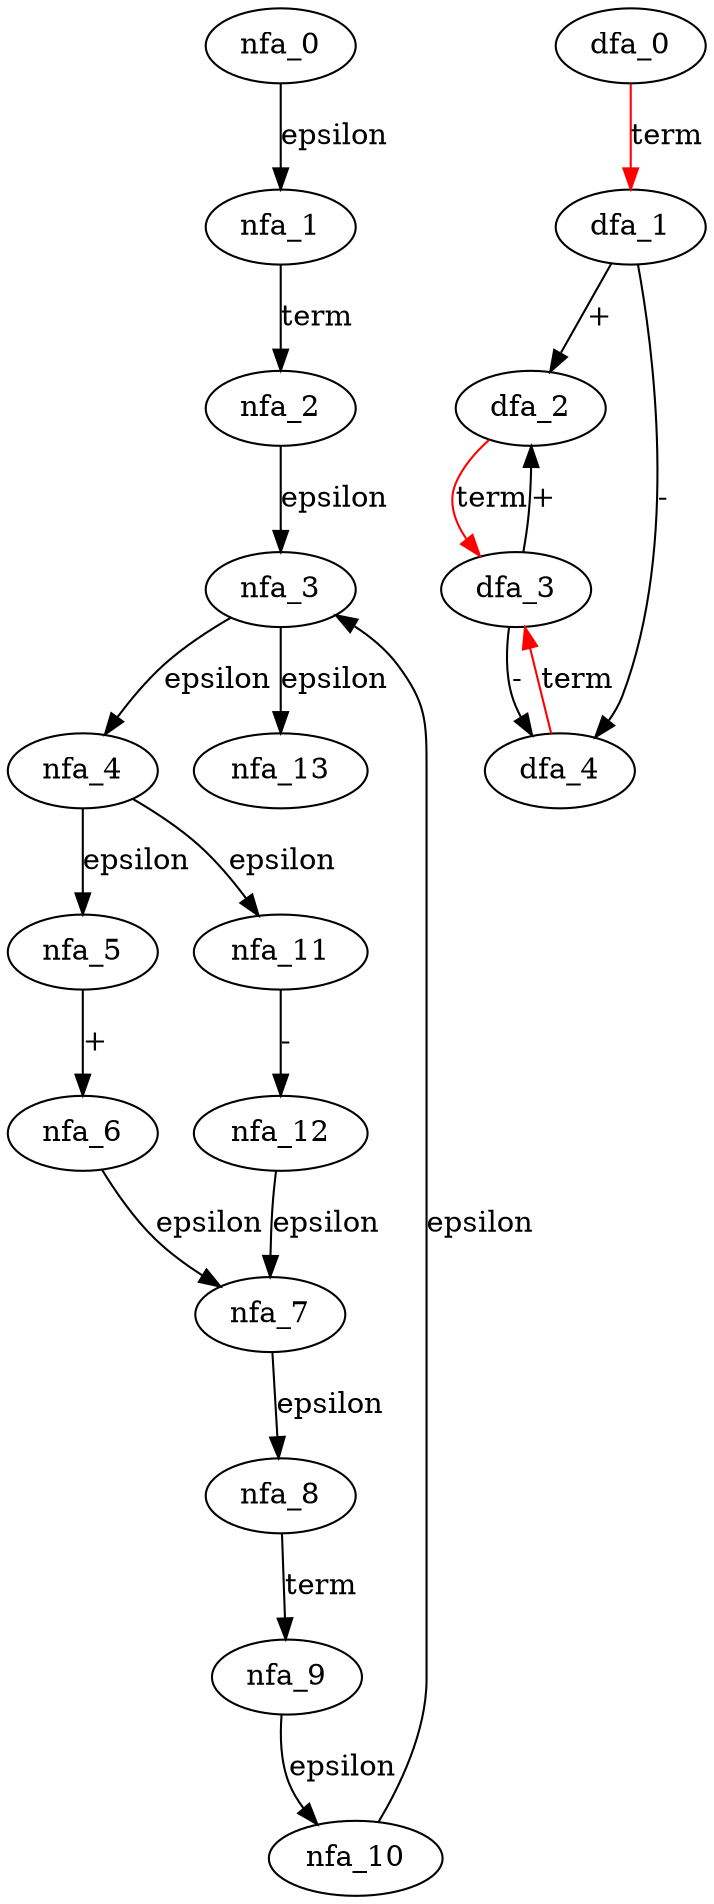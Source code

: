 digraph arith_expr {
 subgraph arith_expr_nfa {
  nfa_0->nfa_1[label=epsilon]
  nfa_1->nfa_2[label=term]
  nfa_2->nfa_3[label=epsilon]
  nfa_3->nfa_4[label=epsilon]
  nfa_4->nfa_5[label=epsilon]
  nfa_5->nfa_6[label="+"]
  nfa_6->nfa_7[label=epsilon]
  nfa_7->nfa_8[label=epsilon]
  nfa_8->nfa_9[label=term]
  nfa_9->nfa_10[label=epsilon]
  nfa_10->nfa_3[label=epsilon]
  nfa_4->nfa_11[label=epsilon]
  nfa_11->nfa_12[label="-"]
  nfa_12->nfa_7[label=epsilon]
  nfa_3->nfa_13[label=epsilon]
  }
 subgraph arith_expr_dfa {
  dfa_0->dfa_1[label=term,color=red]
  dfa_1->dfa_2[label="+"]
  dfa_2->dfa_3[label=term,color=red]
  dfa_3->dfa_4[label="-"]
  dfa_4->dfa_3[label=term,color=red]
  dfa_3->dfa_2[label="+"]
  dfa_1->dfa_4[label="-"]
  }
}

